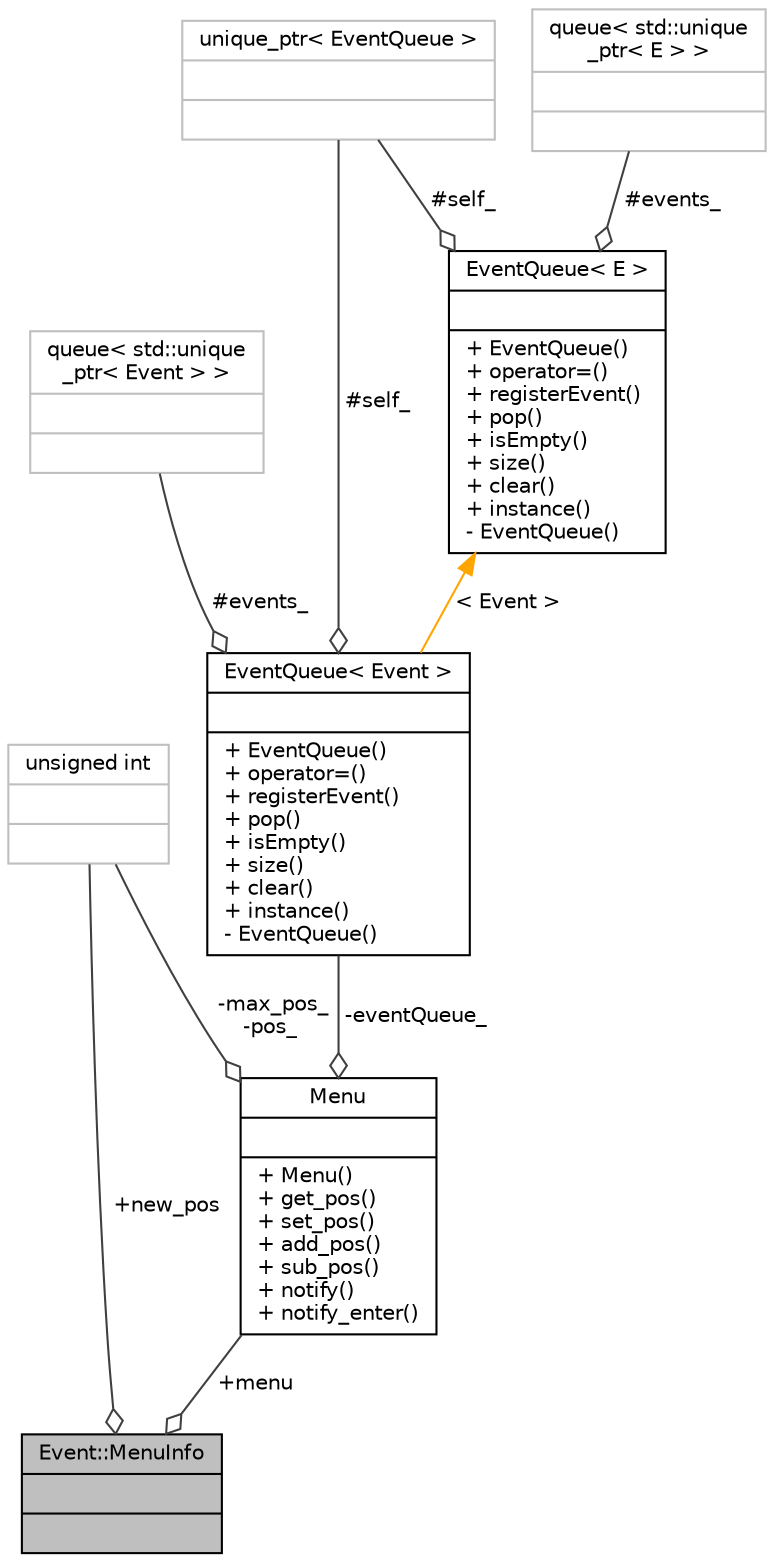 digraph "Event::MenuInfo"
{
 // INTERACTIVE_SVG=YES
 // LATEX_PDF_SIZE
  bgcolor="transparent";
  edge [fontname="Helvetica",fontsize="10",labelfontname="Helvetica",labelfontsize="10"];
  node [fontname="Helvetica",fontsize="10",shape=record];
  Node1 [label="{Event::MenuInfo\n||}",height=0.2,width=0.4,color="black", fillcolor="grey75", style="filled", fontcolor="black",tooltip=" "];
  Node2 -> Node1 [color="grey25",fontsize="10",style="solid",label=" +new_pos" ,arrowhead="odiamond",fontname="Helvetica"];
  Node2 [label="{unsigned int\n||}",height=0.2,width=0.4,color="grey75",tooltip=" "];
  Node3 -> Node1 [color="grey25",fontsize="10",style="solid",label=" +menu" ,arrowhead="odiamond",fontname="Helvetica"];
  Node3 [label="{Menu\n||+ Menu()\l+ get_pos()\l+ set_pos()\l+ add_pos()\l+ sub_pos()\l+ notify()\l+ notify_enter()\l}",height=0.2,width=0.4,color="black",URL="$class_menu.html",tooltip=" "];
  Node4 -> Node3 [color="grey25",fontsize="10",style="solid",label=" -eventQueue_" ,arrowhead="odiamond",fontname="Helvetica"];
  Node4 [label="{EventQueue\< Event \>\n||+ EventQueue()\l+ operator=()\l+ registerEvent()\l+ pop()\l+ isEmpty()\l+ size()\l+ clear()\l+ instance()\l- EventQueue()\l}",height=0.2,width=0.4,color="black",URL="$class_event_queue.html",tooltip=" "];
  Node5 -> Node4 [color="grey25",fontsize="10",style="solid",label=" #events_" ,arrowhead="odiamond",fontname="Helvetica"];
  Node5 [label="{queue\< std::unique\l_ptr\< Event \> \>\n||}",height=0.2,width=0.4,color="grey75",tooltip=" "];
  Node6 -> Node4 [color="grey25",fontsize="10",style="solid",label=" #self_" ,arrowhead="odiamond",fontname="Helvetica"];
  Node6 [label="{unique_ptr\< EventQueue \>\n||}",height=0.2,width=0.4,color="grey75",tooltip=" "];
  Node7 -> Node4 [dir="back",color="orange",fontsize="10",style="solid",label=" \< Event \>" ,fontname="Helvetica"];
  Node7 [label="{EventQueue\< E \>\n||+ EventQueue()\l+ operator=()\l+ registerEvent()\l+ pop()\l+ isEmpty()\l+ size()\l+ clear()\l+ instance()\l- EventQueue()\l}",height=0.2,width=0.4,color="black",URL="$class_event_queue.html",tooltip="Singleton class wrapper for std::queue<E>."];
  Node8 -> Node7 [color="grey25",fontsize="10",style="solid",label=" #events_" ,arrowhead="odiamond",fontname="Helvetica"];
  Node8 [label="{queue\< std::unique\l_ptr\< E \> \>\n||}",height=0.2,width=0.4,color="grey75",tooltip=" "];
  Node6 -> Node7 [color="grey25",fontsize="10",style="solid",label=" #self_" ,arrowhead="odiamond",fontname="Helvetica"];
  Node2 -> Node3 [color="grey25",fontsize="10",style="solid",label=" -max_pos_\n-pos_" ,arrowhead="odiamond",fontname="Helvetica"];
}
